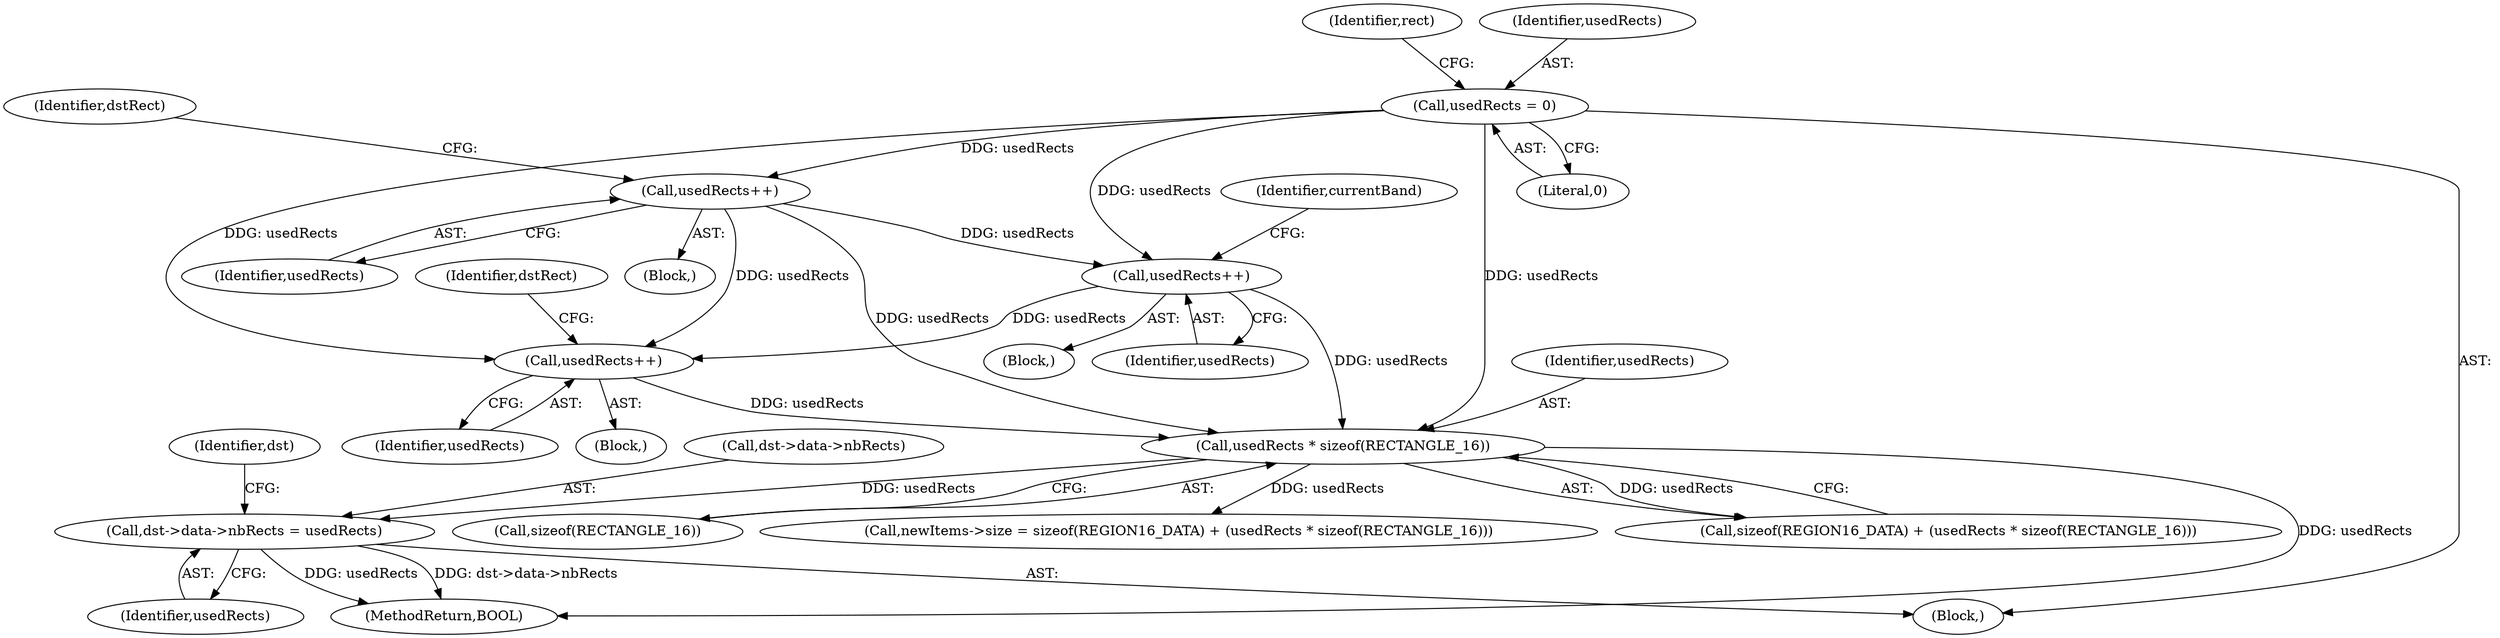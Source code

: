 digraph "0_FreeRDP_fc80ab45621bd966f70594c0b7393ec005a94007_2@pointer" {
"1000643" [label="(Call,dst->data->nbRects = usedRects)"];
"1000620" [label="(Call,usedRects * sizeof(RECTANGLE_16))"];
"1000227" [label="(Call,usedRects = 0)"];
"1000496" [label="(Call,usedRects++)"];
"1000271" [label="(Call,usedRects++)"];
"1000542" [label="(Call,usedRects++)"];
"1000274" [label="(Identifier,dstRect)"];
"1000271" [label="(Call,usedRects++)"];
"1000463" [label="(Block,)"];
"1000114" [label="(Block,)"];
"1000509" [label="(Block,)"];
"1000545" [label="(Identifier,dstRect)"];
"1000613" [label="(Call,newItems->size = sizeof(REGION16_DATA) + (usedRects * sizeof(RECTANGLE_16)))"];
"1000653" [label="(MethodReturn,BOOL)"];
"1000620" [label="(Call,usedRects * sizeof(RECTANGLE_16))"];
"1000617" [label="(Call,sizeof(REGION16_DATA) + (usedRects * sizeof(RECTANGLE_16)))"];
"1000496" [label="(Call,usedRects++)"];
"1000542" [label="(Call,usedRects++)"];
"1000499" [label="(Identifier,currentBand)"];
"1000233" [label="(Identifier,rect)"];
"1000497" [label="(Identifier,usedRects)"];
"1000543" [label="(Identifier,usedRects)"];
"1000621" [label="(Identifier,usedRects)"];
"1000228" [label="(Identifier,usedRects)"];
"1000227" [label="(Call,usedRects = 0)"];
"1000272" [label="(Identifier,usedRects)"];
"1000238" [label="(Block,)"];
"1000652" [label="(Identifier,dst)"];
"1000644" [label="(Call,dst->data->nbRects)"];
"1000643" [label="(Call,dst->data->nbRects = usedRects)"];
"1000649" [label="(Identifier,usedRects)"];
"1000622" [label="(Call,sizeof(RECTANGLE_16))"];
"1000229" [label="(Literal,0)"];
"1000643" -> "1000114"  [label="AST: "];
"1000643" -> "1000649"  [label="CFG: "];
"1000644" -> "1000643"  [label="AST: "];
"1000649" -> "1000643"  [label="AST: "];
"1000652" -> "1000643"  [label="CFG: "];
"1000643" -> "1000653"  [label="DDG: dst->data->nbRects"];
"1000643" -> "1000653"  [label="DDG: usedRects"];
"1000620" -> "1000643"  [label="DDG: usedRects"];
"1000620" -> "1000617"  [label="AST: "];
"1000620" -> "1000622"  [label="CFG: "];
"1000621" -> "1000620"  [label="AST: "];
"1000622" -> "1000620"  [label="AST: "];
"1000617" -> "1000620"  [label="CFG: "];
"1000620" -> "1000653"  [label="DDG: usedRects"];
"1000620" -> "1000613"  [label="DDG: usedRects"];
"1000620" -> "1000617"  [label="DDG: usedRects"];
"1000227" -> "1000620"  [label="DDG: usedRects"];
"1000496" -> "1000620"  [label="DDG: usedRects"];
"1000542" -> "1000620"  [label="DDG: usedRects"];
"1000271" -> "1000620"  [label="DDG: usedRects"];
"1000227" -> "1000114"  [label="AST: "];
"1000227" -> "1000229"  [label="CFG: "];
"1000228" -> "1000227"  [label="AST: "];
"1000229" -> "1000227"  [label="AST: "];
"1000233" -> "1000227"  [label="CFG: "];
"1000227" -> "1000271"  [label="DDG: usedRects"];
"1000227" -> "1000496"  [label="DDG: usedRects"];
"1000227" -> "1000542"  [label="DDG: usedRects"];
"1000496" -> "1000463"  [label="AST: "];
"1000496" -> "1000497"  [label="CFG: "];
"1000497" -> "1000496"  [label="AST: "];
"1000499" -> "1000496"  [label="CFG: "];
"1000271" -> "1000496"  [label="DDG: usedRects"];
"1000496" -> "1000542"  [label="DDG: usedRects"];
"1000271" -> "1000238"  [label="AST: "];
"1000271" -> "1000272"  [label="CFG: "];
"1000272" -> "1000271"  [label="AST: "];
"1000274" -> "1000271"  [label="CFG: "];
"1000271" -> "1000542"  [label="DDG: usedRects"];
"1000542" -> "1000509"  [label="AST: "];
"1000542" -> "1000543"  [label="CFG: "];
"1000543" -> "1000542"  [label="AST: "];
"1000545" -> "1000542"  [label="CFG: "];
}
